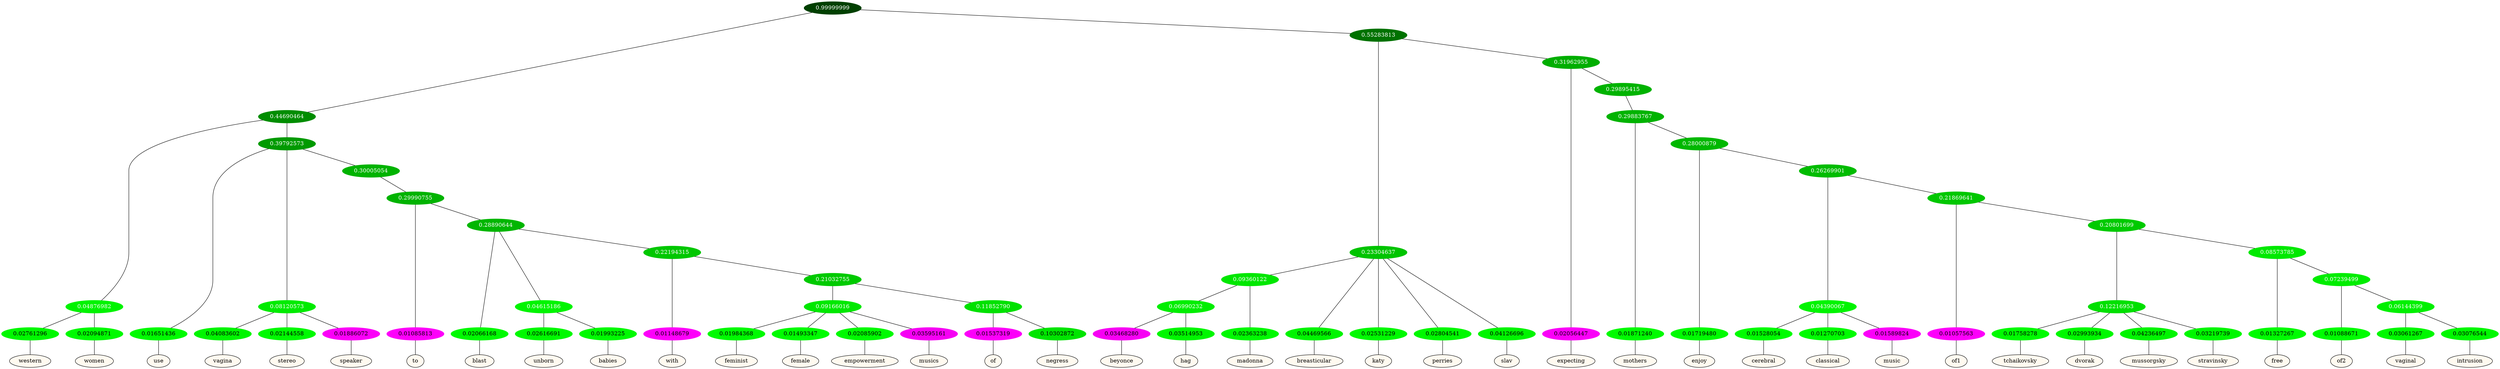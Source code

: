 graph {
	node [format=png height=0.15 nodesep=0.001 ordering=out overlap=prism overlap_scaling=0.01 ranksep=0.001 ratio=0.2 style=filled width=0.15]
	{
		rank=same
		a_w_7 [label=western color=black fillcolor=floralwhite style="filled,solid"]
		a_w_8 [label=women color=black fillcolor=floralwhite style="filled,solid"]
		a_w_9 [label=use color=black fillcolor=floralwhite style="filled,solid"]
		a_w_19 [label=vagina color=black fillcolor=floralwhite style="filled,solid"]
		a_w_20 [label=stereo color=black fillcolor=floralwhite style="filled,solid"]
		a_w_21 [label=speaker color=black fillcolor=floralwhite style="filled,solid"]
		a_w_26 [label=to color=black fillcolor=floralwhite style="filled,solid"]
		a_w_32 [label=blast color=black fillcolor=floralwhite style="filled,solid"]
		a_w_37 [label=unborn color=black fillcolor=floralwhite style="filled,solid"]
		a_w_38 [label=babies color=black fillcolor=floralwhite style="filled,solid"]
		a_w_39 [label=with color=black fillcolor=floralwhite style="filled,solid"]
		a_w_50 [label=feminist color=black fillcolor=floralwhite style="filled,solid"]
		a_w_51 [label=female color=black fillcolor=floralwhite style="filled,solid"]
		a_w_52 [label=empowerment color=black fillcolor=floralwhite style="filled,solid"]
		a_w_53 [label=musics color=black fillcolor=floralwhite style="filled,solid"]
		a_w_54 [label=of color=black fillcolor=floralwhite style="filled,solid"]
		a_w_55 [label=negress color=black fillcolor=floralwhite style="filled,solid"]
		a_w_28 [label=beyonce color=black fillcolor=floralwhite style="filled,solid"]
		a_w_29 [label=hag color=black fillcolor=floralwhite style="filled,solid"]
		a_w_24 [label=madonna color=black fillcolor=floralwhite style="filled,solid"]
		a_w_13 [label=breasticular color=black fillcolor=floralwhite style="filled,solid"]
		a_w_14 [label=katy color=black fillcolor=floralwhite style="filled,solid"]
		a_w_15 [label=perries color=black fillcolor=floralwhite style="filled,solid"]
		a_w_16 [label=slav color=black fillcolor=floralwhite style="filled,solid"]
		a_w_17 [label=expecting color=black fillcolor=floralwhite style="filled,solid"]
		a_w_30 [label=mothers color=black fillcolor=floralwhite style="filled,solid"]
		a_w_35 [label=enjoy color=black fillcolor=floralwhite style="filled,solid"]
		a_w_45 [label=cerebral color=black fillcolor=floralwhite style="filled,solid"]
		a_w_46 [label=classical color=black fillcolor=floralwhite style="filled,solid"]
		a_w_47 [label=music color=black fillcolor=floralwhite style="filled,solid"]
		a_w_48 [label=of1 color=black fillcolor=floralwhite style="filled,solid"]
		a_w_58 [label=tchaikovsky color=black fillcolor=floralwhite style="filled,solid"]
		a_w_59 [label=dvorak color=black fillcolor=floralwhite style="filled,solid"]
		a_w_60 [label=mussorgsky color=black fillcolor=floralwhite style="filled,solid"]
		a_w_61 [label=stravinsky color=black fillcolor=floralwhite style="filled,solid"]
		a_w_62 [label=free color=black fillcolor=floralwhite style="filled,solid"]
		a_w_64 [label=of2 color=black fillcolor=floralwhite style="filled,solid"]
		a_w_66 [label=vaginal color=black fillcolor=floralwhite style="filled,solid"]
		a_w_67 [label=intrusion color=black fillcolor=floralwhite style="filled,solid"]
	}
	a_n_7 -- a_w_7
	a_n_8 -- a_w_8
	a_n_9 -- a_w_9
	a_n_19 -- a_w_19
	a_n_20 -- a_w_20
	a_n_21 -- a_w_21
	a_n_26 -- a_w_26
	a_n_32 -- a_w_32
	a_n_37 -- a_w_37
	a_n_38 -- a_w_38
	a_n_39 -- a_w_39
	a_n_50 -- a_w_50
	a_n_51 -- a_w_51
	a_n_52 -- a_w_52
	a_n_53 -- a_w_53
	a_n_54 -- a_w_54
	a_n_55 -- a_w_55
	a_n_28 -- a_w_28
	a_n_29 -- a_w_29
	a_n_24 -- a_w_24
	a_n_13 -- a_w_13
	a_n_14 -- a_w_14
	a_n_15 -- a_w_15
	a_n_16 -- a_w_16
	a_n_17 -- a_w_17
	a_n_30 -- a_w_30
	a_n_35 -- a_w_35
	a_n_45 -- a_w_45
	a_n_46 -- a_w_46
	a_n_47 -- a_w_47
	a_n_48 -- a_w_48
	a_n_58 -- a_w_58
	a_n_59 -- a_w_59
	a_n_60 -- a_w_60
	a_n_61 -- a_w_61
	a_n_62 -- a_w_62
	a_n_64 -- a_w_64
	a_n_66 -- a_w_66
	a_n_67 -- a_w_67
	{
		rank=same
		a_n_7 [label=0.02761296 color="0.334 1.000 0.972" fontcolor=black]
		a_n_8 [label=0.02094871 color="0.334 1.000 0.979" fontcolor=black]
		a_n_9 [label=0.01651436 color="0.334 1.000 0.983" fontcolor=black]
		a_n_19 [label=0.04083602 color="0.334 1.000 0.959" fontcolor=black]
		a_n_20 [label=0.02144558 color="0.334 1.000 0.979" fontcolor=black]
		a_n_21 [label=0.01886072 color="0.835 1.000 0.981" fontcolor=black]
		a_n_26 [label=0.01085813 color="0.835 1.000 0.989" fontcolor=black]
		a_n_32 [label=0.02066168 color="0.334 1.000 0.979" fontcolor=black]
		a_n_37 [label=0.02616691 color="0.334 1.000 0.974" fontcolor=black]
		a_n_38 [label=0.01993225 color="0.334 1.000 0.980" fontcolor=black]
		a_n_39 [label=0.01148679 color="0.835 1.000 0.989" fontcolor=black]
		a_n_50 [label=0.01984368 color="0.334 1.000 0.980" fontcolor=black]
		a_n_51 [label=0.01493347 color="0.334 1.000 0.985" fontcolor=black]
		a_n_52 [label=0.02085902 color="0.334 1.000 0.979" fontcolor=black]
		a_n_53 [label=0.03595161 color="0.835 1.000 0.964" fontcolor=black]
		a_n_54 [label=0.01537319 color="0.835 1.000 0.985" fontcolor=black]
		a_n_55 [label=0.10302872 color="0.334 1.000 0.897" fontcolor=black]
		a_n_28 [label=0.03468280 color="0.835 1.000 0.965" fontcolor=black]
		a_n_29 [label=0.03514953 color="0.334 1.000 0.965" fontcolor=black]
		a_n_24 [label=0.02363238 color="0.334 1.000 0.976" fontcolor=black]
		a_n_13 [label=0.04469566 color="0.334 1.000 0.955" fontcolor=black]
		a_n_14 [label=0.02531229 color="0.334 1.000 0.975" fontcolor=black]
		a_n_15 [label=0.02804541 color="0.334 1.000 0.972" fontcolor=black]
		a_n_16 [label=0.04126696 color="0.334 1.000 0.959" fontcolor=black]
		a_n_17 [label=0.02056447 color="0.835 1.000 0.979" fontcolor=black]
		a_n_30 [label=0.01871240 color="0.334 1.000 0.981" fontcolor=black]
		a_n_35 [label=0.01719480 color="0.334 1.000 0.983" fontcolor=black]
		a_n_45 [label=0.01528054 color="0.334 1.000 0.985" fontcolor=black]
		a_n_46 [label=0.01270703 color="0.334 1.000 0.987" fontcolor=black]
		a_n_47 [label=0.01589824 color="0.835 1.000 0.984" fontcolor=black]
		a_n_48 [label=0.01057563 color="0.835 1.000 0.989" fontcolor=black]
		a_n_58 [label=0.01758278 color="0.334 1.000 0.982" fontcolor=black]
		a_n_59 [label=0.02993934 color="0.334 1.000 0.970" fontcolor=black]
		a_n_60 [label=0.04236497 color="0.334 1.000 0.958" fontcolor=black]
		a_n_61 [label=0.03219739 color="0.334 1.000 0.968" fontcolor=black]
		a_n_62 [label=0.01327267 color="0.334 1.000 0.987" fontcolor=black]
		a_n_64 [label=0.01088671 color="0.334 1.000 0.989" fontcolor=black]
		a_n_66 [label=0.03061267 color="0.334 1.000 0.969" fontcolor=black]
		a_n_67 [label=0.03076544 color="0.334 1.000 0.969" fontcolor=black]
	}
	a_n_0 [label=0.99999999 color="0.334 1.000 0.250" fontcolor=grey99]
	a_n_1 [label=0.44690464 color="0.334 1.000 0.553" fontcolor=grey99]
	a_n_0 -- a_n_1
	a_n_2 [label=0.55283813 color="0.334 1.000 0.447" fontcolor=grey99]
	a_n_0 -- a_n_2
	a_n_3 [label=0.04876982 color="0.334 1.000 0.951" fontcolor=grey99]
	a_n_1 -- a_n_3
	a_n_4 [label=0.39792573 color="0.334 1.000 0.602" fontcolor=grey99]
	a_n_1 -- a_n_4
	a_n_5 [label=0.23304637 color="0.334 1.000 0.767" fontcolor=grey99]
	a_n_2 -- a_n_5
	a_n_6 [label=0.31962955 color="0.334 1.000 0.680" fontcolor=grey99]
	a_n_2 -- a_n_6
	a_n_3 -- a_n_7
	a_n_3 -- a_n_8
	a_n_4 -- a_n_9
	a_n_10 [label=0.08120573 color="0.334 1.000 0.919" fontcolor=grey99]
	a_n_4 -- a_n_10
	a_n_11 [label=0.30005054 color="0.334 1.000 0.700" fontcolor=grey99]
	a_n_4 -- a_n_11
	a_n_12 [label=0.09360122 color="0.334 1.000 0.906" fontcolor=grey99]
	a_n_5 -- a_n_12
	a_n_5 -- a_n_13
	a_n_5 -- a_n_14
	a_n_5 -- a_n_15
	a_n_5 -- a_n_16
	a_n_6 -- a_n_17
	a_n_18 [label=0.29895415 color="0.334 1.000 0.701" fontcolor=grey99]
	a_n_6 -- a_n_18
	a_n_10 -- a_n_19
	a_n_10 -- a_n_20
	a_n_10 -- a_n_21
	a_n_22 [label=0.29990755 color="0.334 1.000 0.700" fontcolor=grey99]
	a_n_11 -- a_n_22
	a_n_23 [label=0.06990232 color="0.334 1.000 0.930" fontcolor=grey99]
	a_n_12 -- a_n_23
	a_n_12 -- a_n_24
	a_n_25 [label=0.29883767 color="0.334 1.000 0.701" fontcolor=grey99]
	a_n_18 -- a_n_25
	a_n_22 -- a_n_26
	a_n_27 [label=0.28890644 color="0.334 1.000 0.711" fontcolor=grey99]
	a_n_22 -- a_n_27
	a_n_23 -- a_n_28
	a_n_23 -- a_n_29
	a_n_25 -- a_n_30
	a_n_31 [label=0.28000879 color="0.334 1.000 0.720" fontcolor=grey99]
	a_n_25 -- a_n_31
	a_n_27 -- a_n_32
	a_n_33 [label=0.04615186 color="0.334 1.000 0.954" fontcolor=grey99]
	a_n_27 -- a_n_33
	a_n_34 [label=0.22194315 color="0.334 1.000 0.778" fontcolor=grey99]
	a_n_27 -- a_n_34
	a_n_31 -- a_n_35
	a_n_36 [label=0.26269901 color="0.334 1.000 0.737" fontcolor=grey99]
	a_n_31 -- a_n_36
	a_n_33 -- a_n_37
	a_n_33 -- a_n_38
	a_n_34 -- a_n_39
	a_n_40 [label=0.21032755 color="0.334 1.000 0.790" fontcolor=grey99]
	a_n_34 -- a_n_40
	a_n_41 [label=0.04390067 color="0.334 1.000 0.956" fontcolor=grey99]
	a_n_36 -- a_n_41
	a_n_42 [label=0.21869641 color="0.334 1.000 0.781" fontcolor=grey99]
	a_n_36 -- a_n_42
	a_n_43 [label=0.09166016 color="0.334 1.000 0.908" fontcolor=grey99]
	a_n_40 -- a_n_43
	a_n_44 [label=0.11852790 color="0.334 1.000 0.881" fontcolor=grey99]
	a_n_40 -- a_n_44
	a_n_41 -- a_n_45
	a_n_41 -- a_n_46
	a_n_41 -- a_n_47
	a_n_42 -- a_n_48
	a_n_49 [label=0.20801699 color="0.334 1.000 0.792" fontcolor=grey99]
	a_n_42 -- a_n_49
	a_n_43 -- a_n_50
	a_n_43 -- a_n_51
	a_n_43 -- a_n_52
	a_n_43 -- a_n_53
	a_n_44 -- a_n_54
	a_n_44 -- a_n_55
	a_n_56 [label=0.12216953 color="0.334 1.000 0.878" fontcolor=grey99]
	a_n_49 -- a_n_56
	a_n_57 [label=0.08573785 color="0.334 1.000 0.914" fontcolor=grey99]
	a_n_49 -- a_n_57
	a_n_56 -- a_n_58
	a_n_56 -- a_n_59
	a_n_56 -- a_n_60
	a_n_56 -- a_n_61
	a_n_57 -- a_n_62
	a_n_63 [label=0.07239499 color="0.334 1.000 0.928" fontcolor=grey99]
	a_n_57 -- a_n_63
	a_n_63 -- a_n_64
	a_n_65 [label=0.06144399 color="0.334 1.000 0.939" fontcolor=grey99]
	a_n_63 -- a_n_65
	a_n_65 -- a_n_66
	a_n_65 -- a_n_67
}
